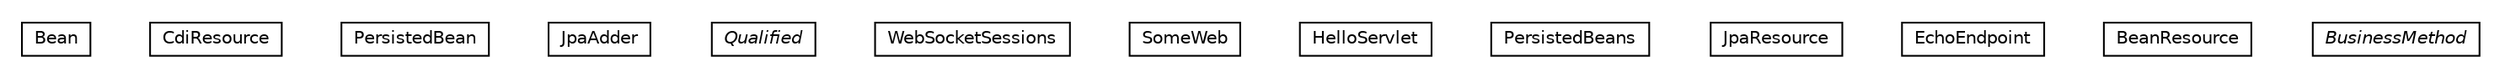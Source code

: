 #!/usr/local/bin/dot
#
# Class diagram 
# Generated by UMLGraph version R5_6-24-gf6e263 (http://www.umlgraph.org/)
#

digraph G {
	edge [fontname="Helvetica",fontsize=10,labelfontname="Helvetica",labelfontsize=10];
	node [fontname="Helvetica",fontsize=10,shape=plaintext];
	nodesep=0.25;
	ranksep=0.5;
	// net.trajano.app.Bean
	c36 [label=<<table title="net.trajano.app.Bean" border="0" cellborder="1" cellspacing="0" cellpadding="2" port="p" href="./Bean.html">
		<tr><td><table border="0" cellspacing="0" cellpadding="1">
<tr><td align="center" balign="center"> Bean </td></tr>
		</table></td></tr>
		</table>>, URL="./Bean.html", fontname="Helvetica", fontcolor="black", fontsize=10.0];
	// net.trajano.app.CdiResource
	c37 [label=<<table title="net.trajano.app.CdiResource" border="0" cellborder="1" cellspacing="0" cellpadding="2" port="p" href="./CdiResource.html">
		<tr><td><table border="0" cellspacing="0" cellpadding="1">
<tr><td align="center" balign="center"> CdiResource </td></tr>
		</table></td></tr>
		</table>>, URL="./CdiResource.html", fontname="Helvetica", fontcolor="black", fontsize=10.0];
	// net.trajano.app.PersistedBean
	c38 [label=<<table title="net.trajano.app.PersistedBean" border="0" cellborder="1" cellspacing="0" cellpadding="2" port="p" href="./PersistedBean.html">
		<tr><td><table border="0" cellspacing="0" cellpadding="1">
<tr><td align="center" balign="center"> PersistedBean </td></tr>
		</table></td></tr>
		</table>>, URL="./PersistedBean.html", fontname="Helvetica", fontcolor="black", fontsize=10.0];
	// net.trajano.app.JpaAdder
	c39 [label=<<table title="net.trajano.app.JpaAdder" border="0" cellborder="1" cellspacing="0" cellpadding="2" port="p" href="./JpaAdder.html">
		<tr><td><table border="0" cellspacing="0" cellpadding="1">
<tr><td align="center" balign="center"> JpaAdder </td></tr>
		</table></td></tr>
		</table>>, URL="./JpaAdder.html", fontname="Helvetica", fontcolor="black", fontsize=10.0];
	// net.trajano.app.Qualified
	c40 [label=<<table title="net.trajano.app.Qualified" border="0" cellborder="1" cellspacing="0" cellpadding="2" port="p" href="./Qualified.html">
		<tr><td><table border="0" cellspacing="0" cellpadding="1">
<tr><td align="center" balign="center"><font face="Helvetica-Oblique"> Qualified </font></td></tr>
		</table></td></tr>
		</table>>, URL="./Qualified.html", fontname="Helvetica", fontcolor="black", fontsize=10.0];
	// net.trajano.app.WebSocketSessions
	c41 [label=<<table title="net.trajano.app.WebSocketSessions" border="0" cellborder="1" cellspacing="0" cellpadding="2" port="p" href="./WebSocketSessions.html">
		<tr><td><table border="0" cellspacing="0" cellpadding="1">
<tr><td align="center" balign="center"> WebSocketSessions </td></tr>
		</table></td></tr>
		</table>>, URL="./WebSocketSessions.html", fontname="Helvetica", fontcolor="black", fontsize=10.0];
	// net.trajano.app.SomeWeb
	c42 [label=<<table title="net.trajano.app.SomeWeb" border="0" cellborder="1" cellspacing="0" cellpadding="2" port="p" href="./SomeWeb.html">
		<tr><td><table border="0" cellspacing="0" cellpadding="1">
<tr><td align="center" balign="center"> SomeWeb </td></tr>
		</table></td></tr>
		</table>>, URL="./SomeWeb.html", fontname="Helvetica", fontcolor="black", fontsize=10.0];
	// net.trajano.app.HelloServlet
	c43 [label=<<table title="net.trajano.app.HelloServlet" border="0" cellborder="1" cellspacing="0" cellpadding="2" port="p" href="./HelloServlet.html">
		<tr><td><table border="0" cellspacing="0" cellpadding="1">
<tr><td align="center" balign="center"> HelloServlet </td></tr>
		</table></td></tr>
		</table>>, URL="./HelloServlet.html", fontname="Helvetica", fontcolor="black", fontsize=10.0];
	// net.trajano.app.PersistedBeans
	c44 [label=<<table title="net.trajano.app.PersistedBeans" border="0" cellborder="1" cellspacing="0" cellpadding="2" port="p" href="./PersistedBeans.html">
		<tr><td><table border="0" cellspacing="0" cellpadding="1">
<tr><td align="center" balign="center"> PersistedBeans </td></tr>
		</table></td></tr>
		</table>>, URL="./PersistedBeans.html", fontname="Helvetica", fontcolor="black", fontsize=10.0];
	// net.trajano.app.JpaResource
	c45 [label=<<table title="net.trajano.app.JpaResource" border="0" cellborder="1" cellspacing="0" cellpadding="2" port="p" href="./JpaResource.html">
		<tr><td><table border="0" cellspacing="0" cellpadding="1">
<tr><td align="center" balign="center"> JpaResource </td></tr>
		</table></td></tr>
		</table>>, URL="./JpaResource.html", fontname="Helvetica", fontcolor="black", fontsize=10.0];
	// net.trajano.app.EchoEndpoint
	c46 [label=<<table title="net.trajano.app.EchoEndpoint" border="0" cellborder="1" cellspacing="0" cellpadding="2" port="p" href="./EchoEndpoint.html">
		<tr><td><table border="0" cellspacing="0" cellpadding="1">
<tr><td align="center" balign="center"> EchoEndpoint </td></tr>
		</table></td></tr>
		</table>>, URL="./EchoEndpoint.html", fontname="Helvetica", fontcolor="black", fontsize=10.0];
	// net.trajano.app.BeanResource
	c47 [label=<<table title="net.trajano.app.BeanResource" border="0" cellborder="1" cellspacing="0" cellpadding="2" port="p" href="./BeanResource.html">
		<tr><td><table border="0" cellspacing="0" cellpadding="1">
<tr><td align="center" balign="center"> BeanResource </td></tr>
		</table></td></tr>
		</table>>, URL="./BeanResource.html", fontname="Helvetica", fontcolor="black", fontsize=10.0];
	// net.trajano.app.BusinessMethod
	c48 [label=<<table title="net.trajano.app.BusinessMethod" border="0" cellborder="1" cellspacing="0" cellpadding="2" port="p" href="./BusinessMethod.html">
		<tr><td><table border="0" cellspacing="0" cellpadding="1">
<tr><td align="center" balign="center"><font face="Helvetica-Oblique"> BusinessMethod </font></td></tr>
		</table></td></tr>
		</table>>, URL="./BusinessMethod.html", fontname="Helvetica", fontcolor="black", fontsize=10.0];
}

